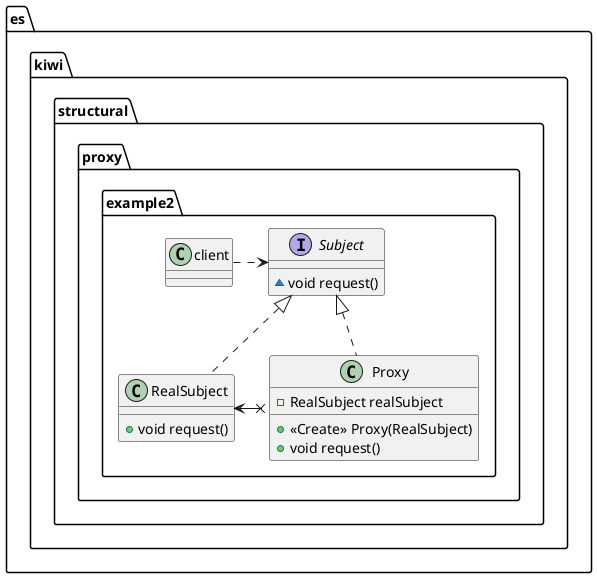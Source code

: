 @startuml
class es.kiwi.structural.proxy.example2.RealSubject {
+ void request()
}
interface es.kiwi.structural.proxy.example2.Subject {
~ void request()
}
class es.kiwi.structural.proxy.example2.Proxy {
- RealSubject realSubject
+ <<Create>> Proxy(RealSubject)
+ void request()
}
class es.kiwi.structural.proxy.example2.client {
}


es.kiwi.structural.proxy.example2.Subject <|.. es.kiwi.structural.proxy.example2.RealSubject
es.kiwi.structural.proxy.example2.Subject <|.. es.kiwi.structural.proxy.example2.Proxy
es.kiwi.structural.proxy.example2.client .right.> es.kiwi.structural.proxy.example2.Subject
es.kiwi.structural.proxy.example2.Proxy x-left-> es.kiwi.structural.proxy.example2.RealSubject
@enduml